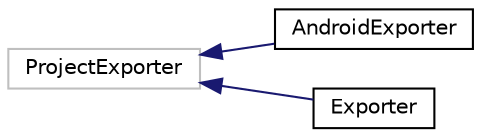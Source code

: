 digraph "Graphical Class Hierarchy"
{
  edge [fontname="Helvetica",fontsize="10",labelfontname="Helvetica",labelfontsize="10"];
  node [fontname="Helvetica",fontsize="10",shape=record];
  rankdir="LR";
  Node1 [label="ProjectExporter",height=0.2,width=0.4,color="grey75", fillcolor="white", style="filled"];
  Node1 -> Node2 [dir="back",color="midnightblue",fontsize="10",style="solid",fontname="Helvetica"];
  Node2 [label="AndroidExporter",height=0.2,width=0.4,color="black", fillcolor="white", style="filled",URL="$d5/dfa/class_android_exporter.html",tooltip="Allow to export a game for Android. "];
  Node1 -> Node3 [dir="back",color="midnightblue",fontsize="10",style="solid",fontname="Helvetica"];
  Node3 [label="Exporter",height=0.2,width=0.4,color="black", fillcolor="white", style="filled",URL="$d6/d5a/class_exporter.html",tooltip="The class exposing to the IDE the functions to export a game. "];
}
